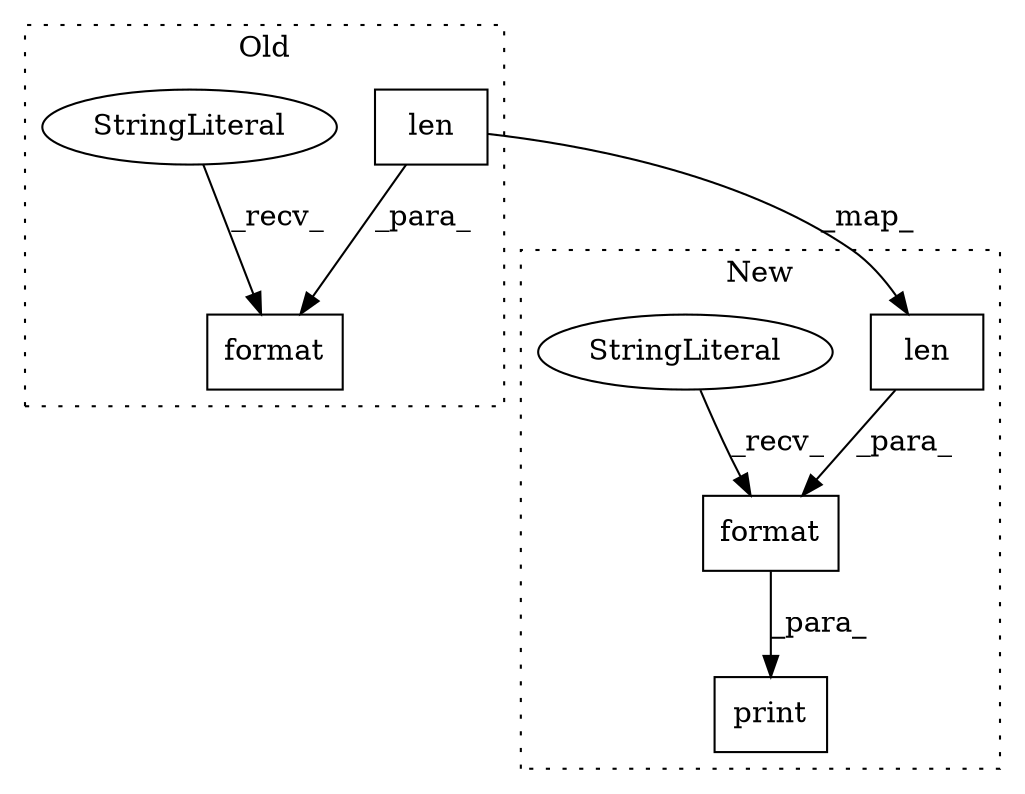 digraph G {
subgraph cluster0 {
1 [label="format" a="32" s="4904,4924" l="7,1" shape="box"];
3 [label="len" a="32" s="4911,4923" l="4,1" shape="box"];
6 [label="StringLiteral" a="45" s="4876" l="27" shape="ellipse"];
label = "Old";
style="dotted";
}
subgraph cluster1 {
2 [label="format" a="32" s="4918,4940" l="7,1" shape="box"];
4 [label="len" a="32" s="4865,4877" l="4,1" shape="box"];
5 [label="print" a="32" s="4884,4941" l="6,1" shape="box"];
7 [label="StringLiteral" a="45" s="4890" l="27" shape="ellipse"];
label = "New";
style="dotted";
}
2 -> 5 [label="_para_"];
3 -> 1 [label="_para_"];
3 -> 4 [label="_map_"];
4 -> 2 [label="_para_"];
6 -> 1 [label="_recv_"];
7 -> 2 [label="_recv_"];
}